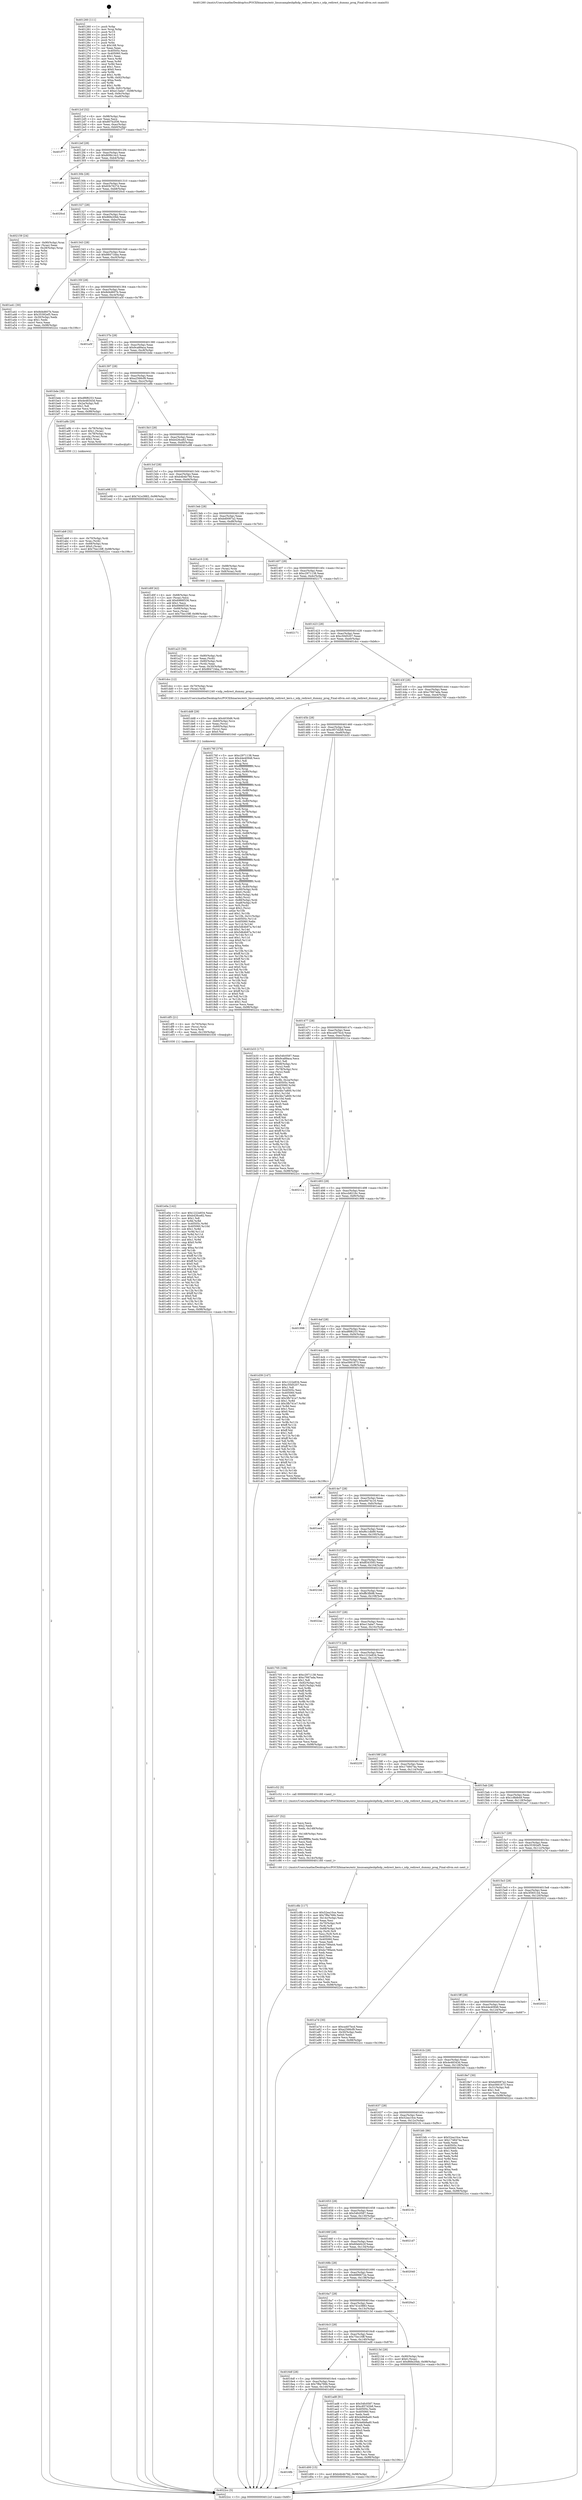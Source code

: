 digraph "0x401260" {
  label = "0x401260 (/mnt/c/Users/mathe/Desktop/tcc/POCII/binaries/extr_linuxsamplesbpfxdp_redirect_kern.c_xdp_redirect_dummy_prog_Final-ollvm.out::main(0))"
  labelloc = "t"
  node[shape=record]

  Entry [label="",width=0.3,height=0.3,shape=circle,fillcolor=black,style=filled]
  "0x4012cf" [label="{
     0x4012cf [32]\l
     | [instrs]\l
     &nbsp;&nbsp;0x4012cf \<+6\>: mov -0x98(%rbp),%eax\l
     &nbsp;&nbsp;0x4012d5 \<+2\>: mov %eax,%ecx\l
     &nbsp;&nbsp;0x4012d7 \<+6\>: sub $0x807b2f36,%ecx\l
     &nbsp;&nbsp;0x4012dd \<+6\>: mov %eax,-0xac(%rbp)\l
     &nbsp;&nbsp;0x4012e3 \<+6\>: mov %ecx,-0xb0(%rbp)\l
     &nbsp;&nbsp;0x4012e9 \<+6\>: je 0000000000401f77 \<main+0xd17\>\l
  }"]
  "0x401f77" [label="{
     0x401f77\l
  }", style=dashed]
  "0x4012ef" [label="{
     0x4012ef [28]\l
     | [instrs]\l
     &nbsp;&nbsp;0x4012ef \<+5\>: jmp 00000000004012f4 \<main+0x94\>\l
     &nbsp;&nbsp;0x4012f4 \<+6\>: mov -0xac(%rbp),%eax\l
     &nbsp;&nbsp;0x4012fa \<+5\>: sub $0x809b14c2,%eax\l
     &nbsp;&nbsp;0x4012ff \<+6\>: mov %eax,-0xb4(%rbp)\l
     &nbsp;&nbsp;0x401305 \<+6\>: je 0000000000401a01 \<main+0x7a1\>\l
  }"]
  Exit [label="",width=0.3,height=0.3,shape=circle,fillcolor=black,style=filled,peripheries=2]
  "0x401a01" [label="{
     0x401a01\l
  }", style=dashed]
  "0x40130b" [label="{
     0x40130b [28]\l
     | [instrs]\l
     &nbsp;&nbsp;0x40130b \<+5\>: jmp 0000000000401310 \<main+0xb0\>\l
     &nbsp;&nbsp;0x401310 \<+6\>: mov -0xac(%rbp),%eax\l
     &nbsp;&nbsp;0x401316 \<+5\>: sub $0x83b7627d,%eax\l
     &nbsp;&nbsp;0x40131b \<+6\>: mov %eax,-0xb8(%rbp)\l
     &nbsp;&nbsp;0x401321 \<+6\>: je 00000000004020cd \<main+0xe6d\>\l
  }"]
  "0x401e0a" [label="{
     0x401e0a [142]\l
     | [instrs]\l
     &nbsp;&nbsp;0x401e0a \<+5\>: mov $0x1222e834,%eax\l
     &nbsp;&nbsp;0x401e0f \<+5\>: mov $0xb426ce82,%esi\l
     &nbsp;&nbsp;0x401e14 \<+2\>: mov $0x1,%dl\l
     &nbsp;&nbsp;0x401e16 \<+3\>: xor %r8d,%r8d\l
     &nbsp;&nbsp;0x401e19 \<+8\>: mov 0x40505c,%r9d\l
     &nbsp;&nbsp;0x401e21 \<+8\>: mov 0x405060,%r10d\l
     &nbsp;&nbsp;0x401e29 \<+4\>: sub $0x1,%r8d\l
     &nbsp;&nbsp;0x401e2d \<+3\>: mov %r9d,%r11d\l
     &nbsp;&nbsp;0x401e30 \<+3\>: add %r8d,%r11d\l
     &nbsp;&nbsp;0x401e33 \<+4\>: imul %r11d,%r9d\l
     &nbsp;&nbsp;0x401e37 \<+4\>: and $0x1,%r9d\l
     &nbsp;&nbsp;0x401e3b \<+4\>: cmp $0x0,%r9d\l
     &nbsp;&nbsp;0x401e3f \<+3\>: sete %bl\l
     &nbsp;&nbsp;0x401e42 \<+4\>: cmp $0xa,%r10d\l
     &nbsp;&nbsp;0x401e46 \<+4\>: setl %r14b\l
     &nbsp;&nbsp;0x401e4a \<+3\>: mov %bl,%r15b\l
     &nbsp;&nbsp;0x401e4d \<+4\>: xor $0xff,%r15b\l
     &nbsp;&nbsp;0x401e51 \<+3\>: mov %r14b,%r12b\l
     &nbsp;&nbsp;0x401e54 \<+4\>: xor $0xff,%r12b\l
     &nbsp;&nbsp;0x401e58 \<+3\>: xor $0x0,%dl\l
     &nbsp;&nbsp;0x401e5b \<+3\>: mov %r15b,%r13b\l
     &nbsp;&nbsp;0x401e5e \<+4\>: and $0x0,%r13b\l
     &nbsp;&nbsp;0x401e62 \<+2\>: and %dl,%bl\l
     &nbsp;&nbsp;0x401e64 \<+3\>: mov %r12b,%cl\l
     &nbsp;&nbsp;0x401e67 \<+3\>: and $0x0,%cl\l
     &nbsp;&nbsp;0x401e6a \<+3\>: and %dl,%r14b\l
     &nbsp;&nbsp;0x401e6d \<+3\>: or %bl,%r13b\l
     &nbsp;&nbsp;0x401e70 \<+3\>: or %r14b,%cl\l
     &nbsp;&nbsp;0x401e73 \<+3\>: xor %cl,%r13b\l
     &nbsp;&nbsp;0x401e76 \<+3\>: or %r12b,%r15b\l
     &nbsp;&nbsp;0x401e79 \<+4\>: xor $0xff,%r15b\l
     &nbsp;&nbsp;0x401e7d \<+3\>: or $0x0,%dl\l
     &nbsp;&nbsp;0x401e80 \<+3\>: and %dl,%r15b\l
     &nbsp;&nbsp;0x401e83 \<+3\>: or %r15b,%r13b\l
     &nbsp;&nbsp;0x401e86 \<+4\>: test $0x1,%r13b\l
     &nbsp;&nbsp;0x401e8a \<+3\>: cmovne %esi,%eax\l
     &nbsp;&nbsp;0x401e8d \<+6\>: mov %eax,-0x98(%rbp)\l
     &nbsp;&nbsp;0x401e93 \<+5\>: jmp 00000000004022cc \<main+0x106c\>\l
  }"]
  "0x4020cd" [label="{
     0x4020cd\l
  }", style=dashed]
  "0x401327" [label="{
     0x401327 [28]\l
     | [instrs]\l
     &nbsp;&nbsp;0x401327 \<+5\>: jmp 000000000040132c \<main+0xcc\>\l
     &nbsp;&nbsp;0x40132c \<+6\>: mov -0xac(%rbp),%eax\l
     &nbsp;&nbsp;0x401332 \<+5\>: sub $0x86fe20bb,%eax\l
     &nbsp;&nbsp;0x401337 \<+6\>: mov %eax,-0xbc(%rbp)\l
     &nbsp;&nbsp;0x40133d \<+6\>: je 0000000000402159 \<main+0xef9\>\l
  }"]
  "0x401df5" [label="{
     0x401df5 [21]\l
     | [instrs]\l
     &nbsp;&nbsp;0x401df5 \<+4\>: mov -0x70(%rbp),%rcx\l
     &nbsp;&nbsp;0x401df9 \<+3\>: mov (%rcx),%rcx\l
     &nbsp;&nbsp;0x401dfc \<+3\>: mov %rcx,%rdi\l
     &nbsp;&nbsp;0x401dff \<+6\>: mov %eax,-0x150(%rbp)\l
     &nbsp;&nbsp;0x401e05 \<+5\>: call 0000000000401030 \<free@plt\>\l
     | [calls]\l
     &nbsp;&nbsp;0x401030 \{1\} (unknown)\l
  }"]
  "0x402159" [label="{
     0x402159 [24]\l
     | [instrs]\l
     &nbsp;&nbsp;0x402159 \<+7\>: mov -0x90(%rbp),%rax\l
     &nbsp;&nbsp;0x402160 \<+2\>: mov (%rax),%eax\l
     &nbsp;&nbsp;0x402162 \<+4\>: lea -0x28(%rbp),%rsp\l
     &nbsp;&nbsp;0x402166 \<+1\>: pop %rbx\l
     &nbsp;&nbsp;0x402167 \<+2\>: pop %r12\l
     &nbsp;&nbsp;0x402169 \<+2\>: pop %r13\l
     &nbsp;&nbsp;0x40216b \<+2\>: pop %r14\l
     &nbsp;&nbsp;0x40216d \<+2\>: pop %r15\l
     &nbsp;&nbsp;0x40216f \<+1\>: pop %rbp\l
     &nbsp;&nbsp;0x402170 \<+1\>: ret\l
  }"]
  "0x401343" [label="{
     0x401343 [28]\l
     | [instrs]\l
     &nbsp;&nbsp;0x401343 \<+5\>: jmp 0000000000401348 \<main+0xe8\>\l
     &nbsp;&nbsp;0x401348 \<+6\>: mov -0xac(%rbp),%eax\l
     &nbsp;&nbsp;0x40134e \<+5\>: sub $0x88471bba,%eax\l
     &nbsp;&nbsp;0x401353 \<+6\>: mov %eax,-0xc0(%rbp)\l
     &nbsp;&nbsp;0x401359 \<+6\>: je 0000000000401a41 \<main+0x7e1\>\l
  }"]
  "0x401dd8" [label="{
     0x401dd8 [29]\l
     | [instrs]\l
     &nbsp;&nbsp;0x401dd8 \<+10\>: movabs $0x4030d6,%rdi\l
     &nbsp;&nbsp;0x401de2 \<+4\>: mov -0x60(%rbp),%rcx\l
     &nbsp;&nbsp;0x401de6 \<+2\>: mov %eax,(%rcx)\l
     &nbsp;&nbsp;0x401de8 \<+4\>: mov -0x60(%rbp),%rcx\l
     &nbsp;&nbsp;0x401dec \<+2\>: mov (%rcx),%esi\l
     &nbsp;&nbsp;0x401dee \<+2\>: mov $0x0,%al\l
     &nbsp;&nbsp;0x401df0 \<+5\>: call 0000000000401040 \<printf@plt\>\l
     | [calls]\l
     &nbsp;&nbsp;0x401040 \{1\} (unknown)\l
  }"]
  "0x401a41" [label="{
     0x401a41 [30]\l
     | [instrs]\l
     &nbsp;&nbsp;0x401a41 \<+5\>: mov $0x8d4d607b,%eax\l
     &nbsp;&nbsp;0x401a46 \<+5\>: mov $0x35392ef5,%ecx\l
     &nbsp;&nbsp;0x401a4b \<+3\>: mov -0x30(%rbp),%edx\l
     &nbsp;&nbsp;0x401a4e \<+3\>: cmp $0x1,%edx\l
     &nbsp;&nbsp;0x401a51 \<+3\>: cmovl %ecx,%eax\l
     &nbsp;&nbsp;0x401a54 \<+6\>: mov %eax,-0x98(%rbp)\l
     &nbsp;&nbsp;0x401a5a \<+5\>: jmp 00000000004022cc \<main+0x106c\>\l
  }"]
  "0x40135f" [label="{
     0x40135f [28]\l
     | [instrs]\l
     &nbsp;&nbsp;0x40135f \<+5\>: jmp 0000000000401364 \<main+0x104\>\l
     &nbsp;&nbsp;0x401364 \<+6\>: mov -0xac(%rbp),%eax\l
     &nbsp;&nbsp;0x40136a \<+5\>: sub $0x8d4d607b,%eax\l
     &nbsp;&nbsp;0x40136f \<+6\>: mov %eax,-0xc4(%rbp)\l
     &nbsp;&nbsp;0x401375 \<+6\>: je 0000000000401a5f \<main+0x7ff\>\l
  }"]
  "0x4016fb" [label="{
     0x4016fb\l
  }", style=dashed]
  "0x401a5f" [label="{
     0x401a5f\l
  }", style=dashed]
  "0x40137b" [label="{
     0x40137b [28]\l
     | [instrs]\l
     &nbsp;&nbsp;0x40137b \<+5\>: jmp 0000000000401380 \<main+0x120\>\l
     &nbsp;&nbsp;0x401380 \<+6\>: mov -0xac(%rbp),%eax\l
     &nbsp;&nbsp;0x401386 \<+5\>: sub $0x9ca89aca,%eax\l
     &nbsp;&nbsp;0x40138b \<+6\>: mov %eax,-0xc8(%rbp)\l
     &nbsp;&nbsp;0x401391 \<+6\>: je 0000000000401bde \<main+0x97e\>\l
  }"]
  "0x401d00" [label="{
     0x401d00 [15]\l
     | [instrs]\l
     &nbsp;&nbsp;0x401d00 \<+10\>: movl $0xb4b4b79d,-0x98(%rbp)\l
     &nbsp;&nbsp;0x401d0a \<+5\>: jmp 00000000004022cc \<main+0x106c\>\l
  }"]
  "0x401bde" [label="{
     0x401bde [30]\l
     | [instrs]\l
     &nbsp;&nbsp;0x401bde \<+5\>: mov $0xdf6f6253,%eax\l
     &nbsp;&nbsp;0x401be3 \<+5\>: mov $0x4e48343d,%ecx\l
     &nbsp;&nbsp;0x401be8 \<+3\>: mov -0x2a(%rbp),%dl\l
     &nbsp;&nbsp;0x401beb \<+3\>: test $0x1,%dl\l
     &nbsp;&nbsp;0x401bee \<+3\>: cmovne %ecx,%eax\l
     &nbsp;&nbsp;0x401bf1 \<+6\>: mov %eax,-0x98(%rbp)\l
     &nbsp;&nbsp;0x401bf7 \<+5\>: jmp 00000000004022cc \<main+0x106c\>\l
  }"]
  "0x401397" [label="{
     0x401397 [28]\l
     | [instrs]\l
     &nbsp;&nbsp;0x401397 \<+5\>: jmp 000000000040139c \<main+0x13c\>\l
     &nbsp;&nbsp;0x40139c \<+6\>: mov -0xac(%rbp),%eax\l
     &nbsp;&nbsp;0x4013a2 \<+5\>: sub $0xa2566cf9,%eax\l
     &nbsp;&nbsp;0x4013a7 \<+6\>: mov %eax,-0xcc(%rbp)\l
     &nbsp;&nbsp;0x4013ad \<+6\>: je 0000000000401a9b \<main+0x83b\>\l
  }"]
  "0x401c8b" [label="{
     0x401c8b [117]\l
     | [instrs]\l
     &nbsp;&nbsp;0x401c8b \<+5\>: mov $0x52ea10ce,%ecx\l
     &nbsp;&nbsp;0x401c90 \<+5\>: mov $0x7f8a766b,%edx\l
     &nbsp;&nbsp;0x401c95 \<+6\>: mov -0x14c(%rbp),%esi\l
     &nbsp;&nbsp;0x401c9b \<+3\>: imul %eax,%esi\l
     &nbsp;&nbsp;0x401c9e \<+4\>: mov -0x70(%rbp),%r8\l
     &nbsp;&nbsp;0x401ca2 \<+3\>: mov (%r8),%r8\l
     &nbsp;&nbsp;0x401ca5 \<+4\>: mov -0x68(%rbp),%r9\l
     &nbsp;&nbsp;0x401ca9 \<+3\>: movslq (%r9),%r9\l
     &nbsp;&nbsp;0x401cac \<+4\>: mov %esi,(%r8,%r9,4)\l
     &nbsp;&nbsp;0x401cb0 \<+7\>: mov 0x40505c,%eax\l
     &nbsp;&nbsp;0x401cb7 \<+7\>: mov 0x405060,%esi\l
     &nbsp;&nbsp;0x401cbe \<+2\>: mov %eax,%edi\l
     &nbsp;&nbsp;0x401cc0 \<+6\>: sub $0xbc789a44,%edi\l
     &nbsp;&nbsp;0x401cc6 \<+3\>: sub $0x1,%edi\l
     &nbsp;&nbsp;0x401cc9 \<+6\>: add $0xbc789a44,%edi\l
     &nbsp;&nbsp;0x401ccf \<+3\>: imul %edi,%eax\l
     &nbsp;&nbsp;0x401cd2 \<+3\>: and $0x1,%eax\l
     &nbsp;&nbsp;0x401cd5 \<+3\>: cmp $0x0,%eax\l
     &nbsp;&nbsp;0x401cd8 \<+4\>: sete %r10b\l
     &nbsp;&nbsp;0x401cdc \<+3\>: cmp $0xa,%esi\l
     &nbsp;&nbsp;0x401cdf \<+4\>: setl %r11b\l
     &nbsp;&nbsp;0x401ce3 \<+3\>: mov %r10b,%bl\l
     &nbsp;&nbsp;0x401ce6 \<+3\>: and %r11b,%bl\l
     &nbsp;&nbsp;0x401ce9 \<+3\>: xor %r11b,%r10b\l
     &nbsp;&nbsp;0x401cec \<+3\>: or %r10b,%bl\l
     &nbsp;&nbsp;0x401cef \<+3\>: test $0x1,%bl\l
     &nbsp;&nbsp;0x401cf2 \<+3\>: cmovne %edx,%ecx\l
     &nbsp;&nbsp;0x401cf5 \<+6\>: mov %ecx,-0x98(%rbp)\l
     &nbsp;&nbsp;0x401cfb \<+5\>: jmp 00000000004022cc \<main+0x106c\>\l
  }"]
  "0x401a9b" [label="{
     0x401a9b [29]\l
     | [instrs]\l
     &nbsp;&nbsp;0x401a9b \<+4\>: mov -0x78(%rbp),%rax\l
     &nbsp;&nbsp;0x401a9f \<+6\>: movl $0x1,(%rax)\l
     &nbsp;&nbsp;0x401aa5 \<+4\>: mov -0x78(%rbp),%rax\l
     &nbsp;&nbsp;0x401aa9 \<+3\>: movslq (%rax),%rax\l
     &nbsp;&nbsp;0x401aac \<+4\>: shl $0x2,%rax\l
     &nbsp;&nbsp;0x401ab0 \<+3\>: mov %rax,%rdi\l
     &nbsp;&nbsp;0x401ab3 \<+5\>: call 0000000000401050 \<malloc@plt\>\l
     | [calls]\l
     &nbsp;&nbsp;0x401050 \{1\} (unknown)\l
  }"]
  "0x4013b3" [label="{
     0x4013b3 [28]\l
     | [instrs]\l
     &nbsp;&nbsp;0x4013b3 \<+5\>: jmp 00000000004013b8 \<main+0x158\>\l
     &nbsp;&nbsp;0x4013b8 \<+6\>: mov -0xac(%rbp),%eax\l
     &nbsp;&nbsp;0x4013be \<+5\>: sub $0xb426ce82,%eax\l
     &nbsp;&nbsp;0x4013c3 \<+6\>: mov %eax,-0xd0(%rbp)\l
     &nbsp;&nbsp;0x4013c9 \<+6\>: je 0000000000401e98 \<main+0xc38\>\l
  }"]
  "0x401c57" [label="{
     0x401c57 [52]\l
     | [instrs]\l
     &nbsp;&nbsp;0x401c57 \<+2\>: xor %ecx,%ecx\l
     &nbsp;&nbsp;0x401c59 \<+5\>: mov $0x2,%edx\l
     &nbsp;&nbsp;0x401c5e \<+6\>: mov %edx,-0x148(%rbp)\l
     &nbsp;&nbsp;0x401c64 \<+1\>: cltd\l
     &nbsp;&nbsp;0x401c65 \<+6\>: mov -0x148(%rbp),%esi\l
     &nbsp;&nbsp;0x401c6b \<+2\>: idiv %esi\l
     &nbsp;&nbsp;0x401c6d \<+6\>: imul $0xfffffffe,%edx,%edx\l
     &nbsp;&nbsp;0x401c73 \<+2\>: mov %ecx,%edi\l
     &nbsp;&nbsp;0x401c75 \<+2\>: sub %edx,%edi\l
     &nbsp;&nbsp;0x401c77 \<+2\>: mov %ecx,%edx\l
     &nbsp;&nbsp;0x401c79 \<+3\>: sub $0x1,%edx\l
     &nbsp;&nbsp;0x401c7c \<+2\>: add %edx,%edi\l
     &nbsp;&nbsp;0x401c7e \<+2\>: sub %edi,%ecx\l
     &nbsp;&nbsp;0x401c80 \<+6\>: mov %ecx,-0x14c(%rbp)\l
     &nbsp;&nbsp;0x401c86 \<+5\>: call 0000000000401160 \<next_i\>\l
     | [calls]\l
     &nbsp;&nbsp;0x401160 \{1\} (/mnt/c/Users/mathe/Desktop/tcc/POCII/binaries/extr_linuxsamplesbpfxdp_redirect_kern.c_xdp_redirect_dummy_prog_Final-ollvm.out::next_i)\l
  }"]
  "0x401e98" [label="{
     0x401e98 [15]\l
     | [instrs]\l
     &nbsp;&nbsp;0x401e98 \<+10\>: movl $0x741e3883,-0x98(%rbp)\l
     &nbsp;&nbsp;0x401ea2 \<+5\>: jmp 00000000004022cc \<main+0x106c\>\l
  }"]
  "0x4013cf" [label="{
     0x4013cf [28]\l
     | [instrs]\l
     &nbsp;&nbsp;0x4013cf \<+5\>: jmp 00000000004013d4 \<main+0x174\>\l
     &nbsp;&nbsp;0x4013d4 \<+6\>: mov -0xac(%rbp),%eax\l
     &nbsp;&nbsp;0x4013da \<+5\>: sub $0xb4b4b79d,%eax\l
     &nbsp;&nbsp;0x4013df \<+6\>: mov %eax,-0xd4(%rbp)\l
     &nbsp;&nbsp;0x4013e5 \<+6\>: je 0000000000401d0f \<main+0xaaf\>\l
  }"]
  "0x4016df" [label="{
     0x4016df [28]\l
     | [instrs]\l
     &nbsp;&nbsp;0x4016df \<+5\>: jmp 00000000004016e4 \<main+0x484\>\l
     &nbsp;&nbsp;0x4016e4 \<+6\>: mov -0xac(%rbp),%eax\l
     &nbsp;&nbsp;0x4016ea \<+5\>: sub $0x7f8a766b,%eax\l
     &nbsp;&nbsp;0x4016ef \<+6\>: mov %eax,-0x144(%rbp)\l
     &nbsp;&nbsp;0x4016f5 \<+6\>: je 0000000000401d00 \<main+0xaa0\>\l
  }"]
  "0x401d0f" [label="{
     0x401d0f [42]\l
     | [instrs]\l
     &nbsp;&nbsp;0x401d0f \<+4\>: mov -0x68(%rbp),%rax\l
     &nbsp;&nbsp;0x401d13 \<+2\>: mov (%rax),%ecx\l
     &nbsp;&nbsp;0x401d15 \<+6\>: add $0x6966f336,%ecx\l
     &nbsp;&nbsp;0x401d1b \<+3\>: add $0x1,%ecx\l
     &nbsp;&nbsp;0x401d1e \<+6\>: sub $0x6966f336,%ecx\l
     &nbsp;&nbsp;0x401d24 \<+4\>: mov -0x68(%rbp),%rax\l
     &nbsp;&nbsp;0x401d28 \<+2\>: mov %ecx,(%rax)\l
     &nbsp;&nbsp;0x401d2a \<+10\>: movl $0x75ec16ff,-0x98(%rbp)\l
     &nbsp;&nbsp;0x401d34 \<+5\>: jmp 00000000004022cc \<main+0x106c\>\l
  }"]
  "0x4013eb" [label="{
     0x4013eb [28]\l
     | [instrs]\l
     &nbsp;&nbsp;0x4013eb \<+5\>: jmp 00000000004013f0 \<main+0x190\>\l
     &nbsp;&nbsp;0x4013f0 \<+6\>: mov -0xac(%rbp),%eax\l
     &nbsp;&nbsp;0x4013f6 \<+5\>: sub $0xbd0087a2,%eax\l
     &nbsp;&nbsp;0x4013fb \<+6\>: mov %eax,-0xd8(%rbp)\l
     &nbsp;&nbsp;0x401401 \<+6\>: je 0000000000401a10 \<main+0x7b0\>\l
  }"]
  "0x401ad8" [label="{
     0x401ad8 [91]\l
     | [instrs]\l
     &nbsp;&nbsp;0x401ad8 \<+5\>: mov $0x54fc0587,%eax\l
     &nbsp;&nbsp;0x401add \<+5\>: mov $0xc857d2b8,%ecx\l
     &nbsp;&nbsp;0x401ae2 \<+7\>: mov 0x40505c,%edx\l
     &nbsp;&nbsp;0x401ae9 \<+7\>: mov 0x405060,%esi\l
     &nbsp;&nbsp;0x401af0 \<+2\>: mov %edx,%edi\l
     &nbsp;&nbsp;0x401af2 \<+6\>: add $0x4e6b8ad0,%edi\l
     &nbsp;&nbsp;0x401af8 \<+3\>: sub $0x1,%edi\l
     &nbsp;&nbsp;0x401afb \<+6\>: sub $0x4e6b8ad0,%edi\l
     &nbsp;&nbsp;0x401b01 \<+3\>: imul %edi,%edx\l
     &nbsp;&nbsp;0x401b04 \<+3\>: and $0x1,%edx\l
     &nbsp;&nbsp;0x401b07 \<+3\>: cmp $0x0,%edx\l
     &nbsp;&nbsp;0x401b0a \<+4\>: sete %r8b\l
     &nbsp;&nbsp;0x401b0e \<+3\>: cmp $0xa,%esi\l
     &nbsp;&nbsp;0x401b11 \<+4\>: setl %r9b\l
     &nbsp;&nbsp;0x401b15 \<+3\>: mov %r8b,%r10b\l
     &nbsp;&nbsp;0x401b18 \<+3\>: and %r9b,%r10b\l
     &nbsp;&nbsp;0x401b1b \<+3\>: xor %r9b,%r8b\l
     &nbsp;&nbsp;0x401b1e \<+3\>: or %r8b,%r10b\l
     &nbsp;&nbsp;0x401b21 \<+4\>: test $0x1,%r10b\l
     &nbsp;&nbsp;0x401b25 \<+3\>: cmovne %ecx,%eax\l
     &nbsp;&nbsp;0x401b28 \<+6\>: mov %eax,-0x98(%rbp)\l
     &nbsp;&nbsp;0x401b2e \<+5\>: jmp 00000000004022cc \<main+0x106c\>\l
  }"]
  "0x401a10" [label="{
     0x401a10 [19]\l
     | [instrs]\l
     &nbsp;&nbsp;0x401a10 \<+7\>: mov -0x88(%rbp),%rax\l
     &nbsp;&nbsp;0x401a17 \<+3\>: mov (%rax),%rax\l
     &nbsp;&nbsp;0x401a1a \<+4\>: mov 0x8(%rax),%rdi\l
     &nbsp;&nbsp;0x401a1e \<+5\>: call 0000000000401060 \<atoi@plt\>\l
     | [calls]\l
     &nbsp;&nbsp;0x401060 \{1\} (unknown)\l
  }"]
  "0x401407" [label="{
     0x401407 [28]\l
     | [instrs]\l
     &nbsp;&nbsp;0x401407 \<+5\>: jmp 000000000040140c \<main+0x1ac\>\l
     &nbsp;&nbsp;0x40140c \<+6\>: mov -0xac(%rbp),%eax\l
     &nbsp;&nbsp;0x401412 \<+5\>: sub $0xc2971138,%eax\l
     &nbsp;&nbsp;0x401417 \<+6\>: mov %eax,-0xdc(%rbp)\l
     &nbsp;&nbsp;0x40141d \<+6\>: je 0000000000402171 \<main+0xf11\>\l
  }"]
  "0x4016c3" [label="{
     0x4016c3 [28]\l
     | [instrs]\l
     &nbsp;&nbsp;0x4016c3 \<+5\>: jmp 00000000004016c8 \<main+0x468\>\l
     &nbsp;&nbsp;0x4016c8 \<+6\>: mov -0xac(%rbp),%eax\l
     &nbsp;&nbsp;0x4016ce \<+5\>: sub $0x75ec16ff,%eax\l
     &nbsp;&nbsp;0x4016d3 \<+6\>: mov %eax,-0x140(%rbp)\l
     &nbsp;&nbsp;0x4016d9 \<+6\>: je 0000000000401ad8 \<main+0x878\>\l
  }"]
  "0x402171" [label="{
     0x402171\l
  }", style=dashed]
  "0x401423" [label="{
     0x401423 [28]\l
     | [instrs]\l
     &nbsp;&nbsp;0x401423 \<+5\>: jmp 0000000000401428 \<main+0x1c8\>\l
     &nbsp;&nbsp;0x401428 \<+6\>: mov -0xac(%rbp),%eax\l
     &nbsp;&nbsp;0x40142e \<+5\>: sub $0xc50d5207,%eax\l
     &nbsp;&nbsp;0x401433 \<+6\>: mov %eax,-0xe0(%rbp)\l
     &nbsp;&nbsp;0x401439 \<+6\>: je 0000000000401dcc \<main+0xb6c\>\l
  }"]
  "0x40213d" [label="{
     0x40213d [28]\l
     | [instrs]\l
     &nbsp;&nbsp;0x40213d \<+7\>: mov -0x90(%rbp),%rax\l
     &nbsp;&nbsp;0x402144 \<+6\>: movl $0x0,(%rax)\l
     &nbsp;&nbsp;0x40214a \<+10\>: movl $0x86fe20bb,-0x98(%rbp)\l
     &nbsp;&nbsp;0x402154 \<+5\>: jmp 00000000004022cc \<main+0x106c\>\l
  }"]
  "0x401dcc" [label="{
     0x401dcc [12]\l
     | [instrs]\l
     &nbsp;&nbsp;0x401dcc \<+4\>: mov -0x70(%rbp),%rax\l
     &nbsp;&nbsp;0x401dd0 \<+3\>: mov (%rax),%rdi\l
     &nbsp;&nbsp;0x401dd3 \<+5\>: call 0000000000401240 \<xdp_redirect_dummy_prog\>\l
     | [calls]\l
     &nbsp;&nbsp;0x401240 \{1\} (/mnt/c/Users/mathe/Desktop/tcc/POCII/binaries/extr_linuxsamplesbpfxdp_redirect_kern.c_xdp_redirect_dummy_prog_Final-ollvm.out::xdp_redirect_dummy_prog)\l
  }"]
  "0x40143f" [label="{
     0x40143f [28]\l
     | [instrs]\l
     &nbsp;&nbsp;0x40143f \<+5\>: jmp 0000000000401444 \<main+0x1e4\>\l
     &nbsp;&nbsp;0x401444 \<+6\>: mov -0xac(%rbp),%eax\l
     &nbsp;&nbsp;0x40144a \<+5\>: sub $0xc7667ada,%eax\l
     &nbsp;&nbsp;0x40144f \<+6\>: mov %eax,-0xe4(%rbp)\l
     &nbsp;&nbsp;0x401455 \<+6\>: je 000000000040176f \<main+0x50f\>\l
  }"]
  "0x4016a7" [label="{
     0x4016a7 [28]\l
     | [instrs]\l
     &nbsp;&nbsp;0x4016a7 \<+5\>: jmp 00000000004016ac \<main+0x44c\>\l
     &nbsp;&nbsp;0x4016ac \<+6\>: mov -0xac(%rbp),%eax\l
     &nbsp;&nbsp;0x4016b2 \<+5\>: sub $0x741e3883,%eax\l
     &nbsp;&nbsp;0x4016b7 \<+6\>: mov %eax,-0x13c(%rbp)\l
     &nbsp;&nbsp;0x4016bd \<+6\>: je 000000000040213d \<main+0xedd\>\l
  }"]
  "0x40176f" [label="{
     0x40176f [376]\l
     | [instrs]\l
     &nbsp;&nbsp;0x40176f \<+5\>: mov $0xc2971138,%eax\l
     &nbsp;&nbsp;0x401774 \<+5\>: mov $0x44e40948,%ecx\l
     &nbsp;&nbsp;0x401779 \<+2\>: mov $0x1,%dl\l
     &nbsp;&nbsp;0x40177b \<+3\>: mov %rsp,%rsi\l
     &nbsp;&nbsp;0x40177e \<+4\>: add $0xfffffffffffffff0,%rsi\l
     &nbsp;&nbsp;0x401782 \<+3\>: mov %rsi,%rsp\l
     &nbsp;&nbsp;0x401785 \<+7\>: mov %rsi,-0x90(%rbp)\l
     &nbsp;&nbsp;0x40178c \<+3\>: mov %rsp,%rsi\l
     &nbsp;&nbsp;0x40178f \<+4\>: add $0xfffffffffffffff0,%rsi\l
     &nbsp;&nbsp;0x401793 \<+3\>: mov %rsi,%rsp\l
     &nbsp;&nbsp;0x401796 \<+3\>: mov %rsp,%rdi\l
     &nbsp;&nbsp;0x401799 \<+4\>: add $0xfffffffffffffff0,%rdi\l
     &nbsp;&nbsp;0x40179d \<+3\>: mov %rdi,%rsp\l
     &nbsp;&nbsp;0x4017a0 \<+7\>: mov %rdi,-0x88(%rbp)\l
     &nbsp;&nbsp;0x4017a7 \<+3\>: mov %rsp,%rdi\l
     &nbsp;&nbsp;0x4017aa \<+4\>: add $0xfffffffffffffff0,%rdi\l
     &nbsp;&nbsp;0x4017ae \<+3\>: mov %rdi,%rsp\l
     &nbsp;&nbsp;0x4017b1 \<+4\>: mov %rdi,-0x80(%rbp)\l
     &nbsp;&nbsp;0x4017b5 \<+3\>: mov %rsp,%rdi\l
     &nbsp;&nbsp;0x4017b8 \<+4\>: add $0xfffffffffffffff0,%rdi\l
     &nbsp;&nbsp;0x4017bc \<+3\>: mov %rdi,%rsp\l
     &nbsp;&nbsp;0x4017bf \<+4\>: mov %rdi,-0x78(%rbp)\l
     &nbsp;&nbsp;0x4017c3 \<+3\>: mov %rsp,%rdi\l
     &nbsp;&nbsp;0x4017c6 \<+4\>: add $0xfffffffffffffff0,%rdi\l
     &nbsp;&nbsp;0x4017ca \<+3\>: mov %rdi,%rsp\l
     &nbsp;&nbsp;0x4017cd \<+4\>: mov %rdi,-0x70(%rbp)\l
     &nbsp;&nbsp;0x4017d1 \<+3\>: mov %rsp,%rdi\l
     &nbsp;&nbsp;0x4017d4 \<+4\>: add $0xfffffffffffffff0,%rdi\l
     &nbsp;&nbsp;0x4017d8 \<+3\>: mov %rdi,%rsp\l
     &nbsp;&nbsp;0x4017db \<+4\>: mov %rdi,-0x68(%rbp)\l
     &nbsp;&nbsp;0x4017df \<+3\>: mov %rsp,%rdi\l
     &nbsp;&nbsp;0x4017e2 \<+4\>: add $0xfffffffffffffff0,%rdi\l
     &nbsp;&nbsp;0x4017e6 \<+3\>: mov %rdi,%rsp\l
     &nbsp;&nbsp;0x4017e9 \<+4\>: mov %rdi,-0x60(%rbp)\l
     &nbsp;&nbsp;0x4017ed \<+3\>: mov %rsp,%rdi\l
     &nbsp;&nbsp;0x4017f0 \<+4\>: add $0xfffffffffffffff0,%rdi\l
     &nbsp;&nbsp;0x4017f4 \<+3\>: mov %rdi,%rsp\l
     &nbsp;&nbsp;0x4017f7 \<+4\>: mov %rdi,-0x58(%rbp)\l
     &nbsp;&nbsp;0x4017fb \<+3\>: mov %rsp,%rdi\l
     &nbsp;&nbsp;0x4017fe \<+4\>: add $0xfffffffffffffff0,%rdi\l
     &nbsp;&nbsp;0x401802 \<+3\>: mov %rdi,%rsp\l
     &nbsp;&nbsp;0x401805 \<+4\>: mov %rdi,-0x50(%rbp)\l
     &nbsp;&nbsp;0x401809 \<+3\>: mov %rsp,%rdi\l
     &nbsp;&nbsp;0x40180c \<+4\>: add $0xfffffffffffffff0,%rdi\l
     &nbsp;&nbsp;0x401810 \<+3\>: mov %rdi,%rsp\l
     &nbsp;&nbsp;0x401813 \<+4\>: mov %rdi,-0x48(%rbp)\l
     &nbsp;&nbsp;0x401817 \<+3\>: mov %rsp,%rdi\l
     &nbsp;&nbsp;0x40181a \<+4\>: add $0xfffffffffffffff0,%rdi\l
     &nbsp;&nbsp;0x40181e \<+3\>: mov %rdi,%rsp\l
     &nbsp;&nbsp;0x401821 \<+4\>: mov %rdi,-0x40(%rbp)\l
     &nbsp;&nbsp;0x401825 \<+7\>: mov -0x90(%rbp),%rdi\l
     &nbsp;&nbsp;0x40182c \<+6\>: movl $0x0,(%rdi)\l
     &nbsp;&nbsp;0x401832 \<+7\>: mov -0x9c(%rbp),%r8d\l
     &nbsp;&nbsp;0x401839 \<+3\>: mov %r8d,(%rsi)\l
     &nbsp;&nbsp;0x40183c \<+7\>: mov -0x88(%rbp),%rdi\l
     &nbsp;&nbsp;0x401843 \<+7\>: mov -0xa8(%rbp),%r9\l
     &nbsp;&nbsp;0x40184a \<+3\>: mov %r9,(%rdi)\l
     &nbsp;&nbsp;0x40184d \<+3\>: cmpl $0x2,(%rsi)\l
     &nbsp;&nbsp;0x401850 \<+4\>: setne %r10b\l
     &nbsp;&nbsp;0x401854 \<+4\>: and $0x1,%r10b\l
     &nbsp;&nbsp;0x401858 \<+4\>: mov %r10b,-0x31(%rbp)\l
     &nbsp;&nbsp;0x40185c \<+8\>: mov 0x40505c,%r11d\l
     &nbsp;&nbsp;0x401864 \<+7\>: mov 0x405060,%ebx\l
     &nbsp;&nbsp;0x40186b \<+3\>: mov %r11d,%r14d\l
     &nbsp;&nbsp;0x40186e \<+7\>: add $0x5db4b97a,%r14d\l
     &nbsp;&nbsp;0x401875 \<+4\>: sub $0x1,%r14d\l
     &nbsp;&nbsp;0x401879 \<+7\>: sub $0x5db4b97a,%r14d\l
     &nbsp;&nbsp;0x401880 \<+4\>: imul %r14d,%r11d\l
     &nbsp;&nbsp;0x401884 \<+4\>: and $0x1,%r11d\l
     &nbsp;&nbsp;0x401888 \<+4\>: cmp $0x0,%r11d\l
     &nbsp;&nbsp;0x40188c \<+4\>: sete %r10b\l
     &nbsp;&nbsp;0x401890 \<+3\>: cmp $0xa,%ebx\l
     &nbsp;&nbsp;0x401893 \<+4\>: setl %r15b\l
     &nbsp;&nbsp;0x401897 \<+3\>: mov %r10b,%r12b\l
     &nbsp;&nbsp;0x40189a \<+4\>: xor $0xff,%r12b\l
     &nbsp;&nbsp;0x40189e \<+3\>: mov %r15b,%r13b\l
     &nbsp;&nbsp;0x4018a1 \<+4\>: xor $0xff,%r13b\l
     &nbsp;&nbsp;0x4018a5 \<+3\>: xor $0x0,%dl\l
     &nbsp;&nbsp;0x4018a8 \<+3\>: mov %r12b,%sil\l
     &nbsp;&nbsp;0x4018ab \<+4\>: and $0x0,%sil\l
     &nbsp;&nbsp;0x4018af \<+3\>: and %dl,%r10b\l
     &nbsp;&nbsp;0x4018b2 \<+3\>: mov %r13b,%dil\l
     &nbsp;&nbsp;0x4018b5 \<+4\>: and $0x0,%dil\l
     &nbsp;&nbsp;0x4018b9 \<+3\>: and %dl,%r15b\l
     &nbsp;&nbsp;0x4018bc \<+3\>: or %r10b,%sil\l
     &nbsp;&nbsp;0x4018bf \<+3\>: or %r15b,%dil\l
     &nbsp;&nbsp;0x4018c2 \<+3\>: xor %dil,%sil\l
     &nbsp;&nbsp;0x4018c5 \<+3\>: or %r13b,%r12b\l
     &nbsp;&nbsp;0x4018c8 \<+4\>: xor $0xff,%r12b\l
     &nbsp;&nbsp;0x4018cc \<+3\>: or $0x0,%dl\l
     &nbsp;&nbsp;0x4018cf \<+3\>: and %dl,%r12b\l
     &nbsp;&nbsp;0x4018d2 \<+3\>: or %r12b,%sil\l
     &nbsp;&nbsp;0x4018d5 \<+4\>: test $0x1,%sil\l
     &nbsp;&nbsp;0x4018d9 \<+3\>: cmovne %ecx,%eax\l
     &nbsp;&nbsp;0x4018dc \<+6\>: mov %eax,-0x98(%rbp)\l
     &nbsp;&nbsp;0x4018e2 \<+5\>: jmp 00000000004022cc \<main+0x106c\>\l
  }"]
  "0x40145b" [label="{
     0x40145b [28]\l
     | [instrs]\l
     &nbsp;&nbsp;0x40145b \<+5\>: jmp 0000000000401460 \<main+0x200\>\l
     &nbsp;&nbsp;0x401460 \<+6\>: mov -0xac(%rbp),%eax\l
     &nbsp;&nbsp;0x401466 \<+5\>: sub $0xc857d2b8,%eax\l
     &nbsp;&nbsp;0x40146b \<+6\>: mov %eax,-0xe8(%rbp)\l
     &nbsp;&nbsp;0x401471 \<+6\>: je 0000000000401b33 \<main+0x8d3\>\l
  }"]
  "0x4020a3" [label="{
     0x4020a3\l
  }", style=dashed]
  "0x401b33" [label="{
     0x401b33 [171]\l
     | [instrs]\l
     &nbsp;&nbsp;0x401b33 \<+5\>: mov $0x54fc0587,%eax\l
     &nbsp;&nbsp;0x401b38 \<+5\>: mov $0x9ca89aca,%ecx\l
     &nbsp;&nbsp;0x401b3d \<+2\>: mov $0x1,%dl\l
     &nbsp;&nbsp;0x401b3f \<+4\>: mov -0x68(%rbp),%rsi\l
     &nbsp;&nbsp;0x401b43 \<+2\>: mov (%rsi),%edi\l
     &nbsp;&nbsp;0x401b45 \<+4\>: mov -0x78(%rbp),%rsi\l
     &nbsp;&nbsp;0x401b49 \<+2\>: cmp (%rsi),%edi\l
     &nbsp;&nbsp;0x401b4b \<+4\>: setl %r8b\l
     &nbsp;&nbsp;0x401b4f \<+4\>: and $0x1,%r8b\l
     &nbsp;&nbsp;0x401b53 \<+4\>: mov %r8b,-0x2a(%rbp)\l
     &nbsp;&nbsp;0x401b57 \<+7\>: mov 0x40505c,%edi\l
     &nbsp;&nbsp;0x401b5e \<+8\>: mov 0x405060,%r9d\l
     &nbsp;&nbsp;0x401b66 \<+3\>: mov %edi,%r10d\l
     &nbsp;&nbsp;0x401b69 \<+7\>: sub $0x4bc7a800,%r10d\l
     &nbsp;&nbsp;0x401b70 \<+4\>: sub $0x1,%r10d\l
     &nbsp;&nbsp;0x401b74 \<+7\>: add $0x4bc7a800,%r10d\l
     &nbsp;&nbsp;0x401b7b \<+4\>: imul %r10d,%edi\l
     &nbsp;&nbsp;0x401b7f \<+3\>: and $0x1,%edi\l
     &nbsp;&nbsp;0x401b82 \<+3\>: cmp $0x0,%edi\l
     &nbsp;&nbsp;0x401b85 \<+4\>: sete %r8b\l
     &nbsp;&nbsp;0x401b89 \<+4\>: cmp $0xa,%r9d\l
     &nbsp;&nbsp;0x401b8d \<+4\>: setl %r11b\l
     &nbsp;&nbsp;0x401b91 \<+3\>: mov %r8b,%bl\l
     &nbsp;&nbsp;0x401b94 \<+3\>: xor $0xff,%bl\l
     &nbsp;&nbsp;0x401b97 \<+3\>: mov %r11b,%r14b\l
     &nbsp;&nbsp;0x401b9a \<+4\>: xor $0xff,%r14b\l
     &nbsp;&nbsp;0x401b9e \<+3\>: xor $0x1,%dl\l
     &nbsp;&nbsp;0x401ba1 \<+3\>: mov %bl,%r15b\l
     &nbsp;&nbsp;0x401ba4 \<+4\>: and $0xff,%r15b\l
     &nbsp;&nbsp;0x401ba8 \<+3\>: and %dl,%r8b\l
     &nbsp;&nbsp;0x401bab \<+3\>: mov %r14b,%r12b\l
     &nbsp;&nbsp;0x401bae \<+4\>: and $0xff,%r12b\l
     &nbsp;&nbsp;0x401bb2 \<+3\>: and %dl,%r11b\l
     &nbsp;&nbsp;0x401bb5 \<+3\>: or %r8b,%r15b\l
     &nbsp;&nbsp;0x401bb8 \<+3\>: or %r11b,%r12b\l
     &nbsp;&nbsp;0x401bbb \<+3\>: xor %r12b,%r15b\l
     &nbsp;&nbsp;0x401bbe \<+3\>: or %r14b,%bl\l
     &nbsp;&nbsp;0x401bc1 \<+3\>: xor $0xff,%bl\l
     &nbsp;&nbsp;0x401bc4 \<+3\>: or $0x1,%dl\l
     &nbsp;&nbsp;0x401bc7 \<+2\>: and %dl,%bl\l
     &nbsp;&nbsp;0x401bc9 \<+3\>: or %bl,%r15b\l
     &nbsp;&nbsp;0x401bcc \<+4\>: test $0x1,%r15b\l
     &nbsp;&nbsp;0x401bd0 \<+3\>: cmovne %ecx,%eax\l
     &nbsp;&nbsp;0x401bd3 \<+6\>: mov %eax,-0x98(%rbp)\l
     &nbsp;&nbsp;0x401bd9 \<+5\>: jmp 00000000004022cc \<main+0x106c\>\l
  }"]
  "0x401477" [label="{
     0x401477 [28]\l
     | [instrs]\l
     &nbsp;&nbsp;0x401477 \<+5\>: jmp 000000000040147c \<main+0x21c\>\l
     &nbsp;&nbsp;0x40147c \<+6\>: mov -0xac(%rbp),%eax\l
     &nbsp;&nbsp;0x401482 \<+5\>: sub $0xca407bcd,%eax\l
     &nbsp;&nbsp;0x401487 \<+6\>: mov %eax,-0xec(%rbp)\l
     &nbsp;&nbsp;0x40148d \<+6\>: je 000000000040211a \<main+0xeba\>\l
  }"]
  "0x40168b" [label="{
     0x40168b [28]\l
     | [instrs]\l
     &nbsp;&nbsp;0x40168b \<+5\>: jmp 0000000000401690 \<main+0x430\>\l
     &nbsp;&nbsp;0x401690 \<+6\>: mov -0xac(%rbp),%eax\l
     &nbsp;&nbsp;0x401696 \<+5\>: sub $0x6886672e,%eax\l
     &nbsp;&nbsp;0x40169b \<+6\>: mov %eax,-0x138(%rbp)\l
     &nbsp;&nbsp;0x4016a1 \<+6\>: je 00000000004020a3 \<main+0xe43\>\l
  }"]
  "0x40211a" [label="{
     0x40211a\l
  }", style=dashed]
  "0x401493" [label="{
     0x401493 [28]\l
     | [instrs]\l
     &nbsp;&nbsp;0x401493 \<+5\>: jmp 0000000000401498 \<main+0x238\>\l
     &nbsp;&nbsp;0x401498 \<+6\>: mov -0xac(%rbp),%eax\l
     &nbsp;&nbsp;0x40149e \<+5\>: sub $0xccb8216c,%eax\l
     &nbsp;&nbsp;0x4014a3 \<+6\>: mov %eax,-0xf0(%rbp)\l
     &nbsp;&nbsp;0x4014a9 \<+6\>: je 0000000000401998 \<main+0x738\>\l
  }"]
  "0x402040" [label="{
     0x402040\l
  }", style=dashed]
  "0x401998" [label="{
     0x401998\l
  }", style=dashed]
  "0x4014af" [label="{
     0x4014af [28]\l
     | [instrs]\l
     &nbsp;&nbsp;0x4014af \<+5\>: jmp 00000000004014b4 \<main+0x254\>\l
     &nbsp;&nbsp;0x4014b4 \<+6\>: mov -0xac(%rbp),%eax\l
     &nbsp;&nbsp;0x4014ba \<+5\>: sub $0xdf6f6253,%eax\l
     &nbsp;&nbsp;0x4014bf \<+6\>: mov %eax,-0xf4(%rbp)\l
     &nbsp;&nbsp;0x4014c5 \<+6\>: je 0000000000401d39 \<main+0xad9\>\l
  }"]
  "0x40166f" [label="{
     0x40166f [28]\l
     | [instrs]\l
     &nbsp;&nbsp;0x40166f \<+5\>: jmp 0000000000401674 \<main+0x414\>\l
     &nbsp;&nbsp;0x401674 \<+6\>: mov -0xac(%rbp),%eax\l
     &nbsp;&nbsp;0x40167a \<+5\>: sub $0x60eb0c2f,%eax\l
     &nbsp;&nbsp;0x40167f \<+6\>: mov %eax,-0x134(%rbp)\l
     &nbsp;&nbsp;0x401685 \<+6\>: je 0000000000402040 \<main+0xde0\>\l
  }"]
  "0x401d39" [label="{
     0x401d39 [147]\l
     | [instrs]\l
     &nbsp;&nbsp;0x401d39 \<+5\>: mov $0x1222e834,%eax\l
     &nbsp;&nbsp;0x401d3e \<+5\>: mov $0xc50d5207,%ecx\l
     &nbsp;&nbsp;0x401d43 \<+2\>: mov $0x1,%dl\l
     &nbsp;&nbsp;0x401d45 \<+7\>: mov 0x40505c,%esi\l
     &nbsp;&nbsp;0x401d4c \<+7\>: mov 0x405060,%edi\l
     &nbsp;&nbsp;0x401d53 \<+3\>: mov %esi,%r8d\l
     &nbsp;&nbsp;0x401d56 \<+7\>: add $0x3fb741e7,%r8d\l
     &nbsp;&nbsp;0x401d5d \<+4\>: sub $0x1,%r8d\l
     &nbsp;&nbsp;0x401d61 \<+7\>: sub $0x3fb741e7,%r8d\l
     &nbsp;&nbsp;0x401d68 \<+4\>: imul %r8d,%esi\l
     &nbsp;&nbsp;0x401d6c \<+3\>: and $0x1,%esi\l
     &nbsp;&nbsp;0x401d6f \<+3\>: cmp $0x0,%esi\l
     &nbsp;&nbsp;0x401d72 \<+4\>: sete %r9b\l
     &nbsp;&nbsp;0x401d76 \<+3\>: cmp $0xa,%edi\l
     &nbsp;&nbsp;0x401d79 \<+4\>: setl %r10b\l
     &nbsp;&nbsp;0x401d7d \<+3\>: mov %r9b,%r11b\l
     &nbsp;&nbsp;0x401d80 \<+4\>: xor $0xff,%r11b\l
     &nbsp;&nbsp;0x401d84 \<+3\>: mov %r10b,%bl\l
     &nbsp;&nbsp;0x401d87 \<+3\>: xor $0xff,%bl\l
     &nbsp;&nbsp;0x401d8a \<+3\>: xor $0x1,%dl\l
     &nbsp;&nbsp;0x401d8d \<+3\>: mov %r11b,%r14b\l
     &nbsp;&nbsp;0x401d90 \<+4\>: and $0xff,%r14b\l
     &nbsp;&nbsp;0x401d94 \<+3\>: and %dl,%r9b\l
     &nbsp;&nbsp;0x401d97 \<+3\>: mov %bl,%r15b\l
     &nbsp;&nbsp;0x401d9a \<+4\>: and $0xff,%r15b\l
     &nbsp;&nbsp;0x401d9e \<+3\>: and %dl,%r10b\l
     &nbsp;&nbsp;0x401da1 \<+3\>: or %r9b,%r14b\l
     &nbsp;&nbsp;0x401da4 \<+3\>: or %r10b,%r15b\l
     &nbsp;&nbsp;0x401da7 \<+3\>: xor %r15b,%r14b\l
     &nbsp;&nbsp;0x401daa \<+3\>: or %bl,%r11b\l
     &nbsp;&nbsp;0x401dad \<+4\>: xor $0xff,%r11b\l
     &nbsp;&nbsp;0x401db1 \<+3\>: or $0x1,%dl\l
     &nbsp;&nbsp;0x401db4 \<+3\>: and %dl,%r11b\l
     &nbsp;&nbsp;0x401db7 \<+3\>: or %r11b,%r14b\l
     &nbsp;&nbsp;0x401dba \<+4\>: test $0x1,%r14b\l
     &nbsp;&nbsp;0x401dbe \<+3\>: cmovne %ecx,%eax\l
     &nbsp;&nbsp;0x401dc1 \<+6\>: mov %eax,-0x98(%rbp)\l
     &nbsp;&nbsp;0x401dc7 \<+5\>: jmp 00000000004022cc \<main+0x106c\>\l
  }"]
  "0x4014cb" [label="{
     0x4014cb [28]\l
     | [instrs]\l
     &nbsp;&nbsp;0x4014cb \<+5\>: jmp 00000000004014d0 \<main+0x270\>\l
     &nbsp;&nbsp;0x4014d0 \<+6\>: mov -0xac(%rbp),%eax\l
     &nbsp;&nbsp;0x4014d6 \<+5\>: sub $0xe5661673,%eax\l
     &nbsp;&nbsp;0x4014db \<+6\>: mov %eax,-0xf8(%rbp)\l
     &nbsp;&nbsp;0x4014e1 \<+6\>: je 0000000000401905 \<main+0x6a5\>\l
  }"]
  "0x4021d7" [label="{
     0x4021d7\l
  }", style=dashed]
  "0x401905" [label="{
     0x401905\l
  }", style=dashed]
  "0x4014e7" [label="{
     0x4014e7 [28]\l
     | [instrs]\l
     &nbsp;&nbsp;0x4014e7 \<+5\>: jmp 00000000004014ec \<main+0x28c\>\l
     &nbsp;&nbsp;0x4014ec \<+6\>: mov -0xac(%rbp),%eax\l
     &nbsp;&nbsp;0x4014f2 \<+5\>: sub $0xe9d74c16,%eax\l
     &nbsp;&nbsp;0x4014f7 \<+6\>: mov %eax,-0xfc(%rbp)\l
     &nbsp;&nbsp;0x4014fd \<+6\>: je 0000000000401ee4 \<main+0xc84\>\l
  }"]
  "0x401653" [label="{
     0x401653 [28]\l
     | [instrs]\l
     &nbsp;&nbsp;0x401653 \<+5\>: jmp 0000000000401658 \<main+0x3f8\>\l
     &nbsp;&nbsp;0x401658 \<+6\>: mov -0xac(%rbp),%eax\l
     &nbsp;&nbsp;0x40165e \<+5\>: sub $0x54fc0587,%eax\l
     &nbsp;&nbsp;0x401663 \<+6\>: mov %eax,-0x130(%rbp)\l
     &nbsp;&nbsp;0x401669 \<+6\>: je 00000000004021d7 \<main+0xf77\>\l
  }"]
  "0x401ee4" [label="{
     0x401ee4\l
  }", style=dashed]
  "0x401503" [label="{
     0x401503 [28]\l
     | [instrs]\l
     &nbsp;&nbsp;0x401503 \<+5\>: jmp 0000000000401508 \<main+0x2a8\>\l
     &nbsp;&nbsp;0x401508 \<+6\>: mov -0xac(%rbp),%eax\l
     &nbsp;&nbsp;0x40150e \<+5\>: sub $0xf6c1db89,%eax\l
     &nbsp;&nbsp;0x401513 \<+6\>: mov %eax,-0x100(%rbp)\l
     &nbsp;&nbsp;0x401519 \<+6\>: je 0000000000402129 \<main+0xec9\>\l
  }"]
  "0x4021fc" [label="{
     0x4021fc\l
  }", style=dashed]
  "0x402129" [label="{
     0x402129\l
  }", style=dashed]
  "0x40151f" [label="{
     0x40151f [28]\l
     | [instrs]\l
     &nbsp;&nbsp;0x40151f \<+5\>: jmp 0000000000401524 \<main+0x2c4\>\l
     &nbsp;&nbsp;0x401524 \<+6\>: mov -0xac(%rbp),%eax\l
     &nbsp;&nbsp;0x40152a \<+5\>: sub $0xff343593,%eax\l
     &nbsp;&nbsp;0x40152f \<+6\>: mov %eax,-0x104(%rbp)\l
     &nbsp;&nbsp;0x401535 \<+6\>: je 00000000004021b6 \<main+0xf56\>\l
  }"]
  "0x401637" [label="{
     0x401637 [28]\l
     | [instrs]\l
     &nbsp;&nbsp;0x401637 \<+5\>: jmp 000000000040163c \<main+0x3dc\>\l
     &nbsp;&nbsp;0x40163c \<+6\>: mov -0xac(%rbp),%eax\l
     &nbsp;&nbsp;0x401642 \<+5\>: sub $0x52ea10ce,%eax\l
     &nbsp;&nbsp;0x401647 \<+6\>: mov %eax,-0x12c(%rbp)\l
     &nbsp;&nbsp;0x40164d \<+6\>: je 00000000004021fc \<main+0xf9c\>\l
  }"]
  "0x4021b6" [label="{
     0x4021b6\l
  }", style=dashed]
  "0x40153b" [label="{
     0x40153b [28]\l
     | [instrs]\l
     &nbsp;&nbsp;0x40153b \<+5\>: jmp 0000000000401540 \<main+0x2e0\>\l
     &nbsp;&nbsp;0x401540 \<+6\>: mov -0xac(%rbp),%eax\l
     &nbsp;&nbsp;0x401546 \<+5\>: sub $0xffb3fb98,%eax\l
     &nbsp;&nbsp;0x40154b \<+6\>: mov %eax,-0x108(%rbp)\l
     &nbsp;&nbsp;0x401551 \<+6\>: je 00000000004022ac \<main+0x104c\>\l
  }"]
  "0x401bfc" [label="{
     0x401bfc [86]\l
     | [instrs]\l
     &nbsp;&nbsp;0x401bfc \<+5\>: mov $0x52ea10ce,%eax\l
     &nbsp;&nbsp;0x401c01 \<+5\>: mov $0x1748474a,%ecx\l
     &nbsp;&nbsp;0x401c06 \<+2\>: xor %edx,%edx\l
     &nbsp;&nbsp;0x401c08 \<+7\>: mov 0x40505c,%esi\l
     &nbsp;&nbsp;0x401c0f \<+7\>: mov 0x405060,%edi\l
     &nbsp;&nbsp;0x401c16 \<+3\>: sub $0x1,%edx\l
     &nbsp;&nbsp;0x401c19 \<+3\>: mov %esi,%r8d\l
     &nbsp;&nbsp;0x401c1c \<+3\>: add %edx,%r8d\l
     &nbsp;&nbsp;0x401c1f \<+4\>: imul %r8d,%esi\l
     &nbsp;&nbsp;0x401c23 \<+3\>: and $0x1,%esi\l
     &nbsp;&nbsp;0x401c26 \<+3\>: cmp $0x0,%esi\l
     &nbsp;&nbsp;0x401c29 \<+4\>: sete %r9b\l
     &nbsp;&nbsp;0x401c2d \<+3\>: cmp $0xa,%edi\l
     &nbsp;&nbsp;0x401c30 \<+4\>: setl %r10b\l
     &nbsp;&nbsp;0x401c34 \<+3\>: mov %r9b,%r11b\l
     &nbsp;&nbsp;0x401c37 \<+3\>: and %r10b,%r11b\l
     &nbsp;&nbsp;0x401c3a \<+3\>: xor %r10b,%r9b\l
     &nbsp;&nbsp;0x401c3d \<+3\>: or %r9b,%r11b\l
     &nbsp;&nbsp;0x401c40 \<+4\>: test $0x1,%r11b\l
     &nbsp;&nbsp;0x401c44 \<+3\>: cmovne %ecx,%eax\l
     &nbsp;&nbsp;0x401c47 \<+6\>: mov %eax,-0x98(%rbp)\l
     &nbsp;&nbsp;0x401c4d \<+5\>: jmp 00000000004022cc \<main+0x106c\>\l
  }"]
  "0x4022ac" [label="{
     0x4022ac\l
  }", style=dashed]
  "0x401557" [label="{
     0x401557 [28]\l
     | [instrs]\l
     &nbsp;&nbsp;0x401557 \<+5\>: jmp 000000000040155c \<main+0x2fc\>\l
     &nbsp;&nbsp;0x40155c \<+6\>: mov -0xac(%rbp),%eax\l
     &nbsp;&nbsp;0x401562 \<+5\>: sub $0xe13abe7,%eax\l
     &nbsp;&nbsp;0x401567 \<+6\>: mov %eax,-0x10c(%rbp)\l
     &nbsp;&nbsp;0x40156d \<+6\>: je 0000000000401705 \<main+0x4a5\>\l
  }"]
  "0x401ab8" [label="{
     0x401ab8 [32]\l
     | [instrs]\l
     &nbsp;&nbsp;0x401ab8 \<+4\>: mov -0x70(%rbp),%rdi\l
     &nbsp;&nbsp;0x401abc \<+3\>: mov %rax,(%rdi)\l
     &nbsp;&nbsp;0x401abf \<+4\>: mov -0x68(%rbp),%rax\l
     &nbsp;&nbsp;0x401ac3 \<+6\>: movl $0x0,(%rax)\l
     &nbsp;&nbsp;0x401ac9 \<+10\>: movl $0x75ec16ff,-0x98(%rbp)\l
     &nbsp;&nbsp;0x401ad3 \<+5\>: jmp 00000000004022cc \<main+0x106c\>\l
  }"]
  "0x401705" [label="{
     0x401705 [106]\l
     | [instrs]\l
     &nbsp;&nbsp;0x401705 \<+5\>: mov $0xc2971138,%eax\l
     &nbsp;&nbsp;0x40170a \<+5\>: mov $0xc7667ada,%ecx\l
     &nbsp;&nbsp;0x40170f \<+2\>: mov $0x1,%dl\l
     &nbsp;&nbsp;0x401711 \<+7\>: mov -0x92(%rbp),%sil\l
     &nbsp;&nbsp;0x401718 \<+7\>: mov -0x91(%rbp),%dil\l
     &nbsp;&nbsp;0x40171f \<+3\>: mov %sil,%r8b\l
     &nbsp;&nbsp;0x401722 \<+4\>: xor $0xff,%r8b\l
     &nbsp;&nbsp;0x401726 \<+3\>: mov %dil,%r9b\l
     &nbsp;&nbsp;0x401729 \<+4\>: xor $0xff,%r9b\l
     &nbsp;&nbsp;0x40172d \<+3\>: xor $0x0,%dl\l
     &nbsp;&nbsp;0x401730 \<+3\>: mov %r8b,%r10b\l
     &nbsp;&nbsp;0x401733 \<+4\>: and $0x0,%r10b\l
     &nbsp;&nbsp;0x401737 \<+3\>: and %dl,%sil\l
     &nbsp;&nbsp;0x40173a \<+3\>: mov %r9b,%r11b\l
     &nbsp;&nbsp;0x40173d \<+4\>: and $0x0,%r11b\l
     &nbsp;&nbsp;0x401741 \<+3\>: and %dl,%dil\l
     &nbsp;&nbsp;0x401744 \<+3\>: or %sil,%r10b\l
     &nbsp;&nbsp;0x401747 \<+3\>: or %dil,%r11b\l
     &nbsp;&nbsp;0x40174a \<+3\>: xor %r11b,%r10b\l
     &nbsp;&nbsp;0x40174d \<+3\>: or %r9b,%r8b\l
     &nbsp;&nbsp;0x401750 \<+4\>: xor $0xff,%r8b\l
     &nbsp;&nbsp;0x401754 \<+3\>: or $0x0,%dl\l
     &nbsp;&nbsp;0x401757 \<+3\>: and %dl,%r8b\l
     &nbsp;&nbsp;0x40175a \<+3\>: or %r8b,%r10b\l
     &nbsp;&nbsp;0x40175d \<+4\>: test $0x1,%r10b\l
     &nbsp;&nbsp;0x401761 \<+3\>: cmovne %ecx,%eax\l
     &nbsp;&nbsp;0x401764 \<+6\>: mov %eax,-0x98(%rbp)\l
     &nbsp;&nbsp;0x40176a \<+5\>: jmp 00000000004022cc \<main+0x106c\>\l
  }"]
  "0x401573" [label="{
     0x401573 [28]\l
     | [instrs]\l
     &nbsp;&nbsp;0x401573 \<+5\>: jmp 0000000000401578 \<main+0x318\>\l
     &nbsp;&nbsp;0x401578 \<+6\>: mov -0xac(%rbp),%eax\l
     &nbsp;&nbsp;0x40157e \<+5\>: sub $0x1222e834,%eax\l
     &nbsp;&nbsp;0x401583 \<+6\>: mov %eax,-0x110(%rbp)\l
     &nbsp;&nbsp;0x401589 \<+6\>: je 000000000040225f \<main+0xfff\>\l
  }"]
  "0x4022cc" [label="{
     0x4022cc [5]\l
     | [instrs]\l
     &nbsp;&nbsp;0x4022cc \<+5\>: jmp 00000000004012cf \<main+0x6f\>\l
  }"]
  "0x401260" [label="{
     0x401260 [111]\l
     | [instrs]\l
     &nbsp;&nbsp;0x401260 \<+1\>: push %rbp\l
     &nbsp;&nbsp;0x401261 \<+3\>: mov %rsp,%rbp\l
     &nbsp;&nbsp;0x401264 \<+2\>: push %r15\l
     &nbsp;&nbsp;0x401266 \<+2\>: push %r14\l
     &nbsp;&nbsp;0x401268 \<+2\>: push %r13\l
     &nbsp;&nbsp;0x40126a \<+2\>: push %r12\l
     &nbsp;&nbsp;0x40126c \<+1\>: push %rbx\l
     &nbsp;&nbsp;0x40126d \<+7\>: sub $0x168,%rsp\l
     &nbsp;&nbsp;0x401274 \<+2\>: xor %eax,%eax\l
     &nbsp;&nbsp;0x401276 \<+7\>: mov 0x40505c,%ecx\l
     &nbsp;&nbsp;0x40127d \<+7\>: mov 0x405060,%edx\l
     &nbsp;&nbsp;0x401284 \<+3\>: sub $0x1,%eax\l
     &nbsp;&nbsp;0x401287 \<+3\>: mov %ecx,%r8d\l
     &nbsp;&nbsp;0x40128a \<+3\>: add %eax,%r8d\l
     &nbsp;&nbsp;0x40128d \<+4\>: imul %r8d,%ecx\l
     &nbsp;&nbsp;0x401291 \<+3\>: and $0x1,%ecx\l
     &nbsp;&nbsp;0x401294 \<+3\>: cmp $0x0,%ecx\l
     &nbsp;&nbsp;0x401297 \<+4\>: sete %r9b\l
     &nbsp;&nbsp;0x40129b \<+4\>: and $0x1,%r9b\l
     &nbsp;&nbsp;0x40129f \<+7\>: mov %r9b,-0x92(%rbp)\l
     &nbsp;&nbsp;0x4012a6 \<+3\>: cmp $0xa,%edx\l
     &nbsp;&nbsp;0x4012a9 \<+4\>: setl %r9b\l
     &nbsp;&nbsp;0x4012ad \<+4\>: and $0x1,%r9b\l
     &nbsp;&nbsp;0x4012b1 \<+7\>: mov %r9b,-0x91(%rbp)\l
     &nbsp;&nbsp;0x4012b8 \<+10\>: movl $0xe13abe7,-0x98(%rbp)\l
     &nbsp;&nbsp;0x4012c2 \<+6\>: mov %edi,-0x9c(%rbp)\l
     &nbsp;&nbsp;0x4012c8 \<+7\>: mov %rsi,-0xa8(%rbp)\l
  }"]
  "0x401a23" [label="{
     0x401a23 [30]\l
     | [instrs]\l
     &nbsp;&nbsp;0x401a23 \<+4\>: mov -0x80(%rbp),%rdi\l
     &nbsp;&nbsp;0x401a27 \<+2\>: mov %eax,(%rdi)\l
     &nbsp;&nbsp;0x401a29 \<+4\>: mov -0x80(%rbp),%rdi\l
     &nbsp;&nbsp;0x401a2d \<+2\>: mov (%rdi),%eax\l
     &nbsp;&nbsp;0x401a2f \<+3\>: mov %eax,-0x30(%rbp)\l
     &nbsp;&nbsp;0x401a32 \<+10\>: movl $0x88471bba,-0x98(%rbp)\l
     &nbsp;&nbsp;0x401a3c \<+5\>: jmp 00000000004022cc \<main+0x106c\>\l
  }"]
  "0x40161b" [label="{
     0x40161b [28]\l
     | [instrs]\l
     &nbsp;&nbsp;0x40161b \<+5\>: jmp 0000000000401620 \<main+0x3c0\>\l
     &nbsp;&nbsp;0x401620 \<+6\>: mov -0xac(%rbp),%eax\l
     &nbsp;&nbsp;0x401626 \<+5\>: sub $0x4e48343d,%eax\l
     &nbsp;&nbsp;0x40162b \<+6\>: mov %eax,-0x128(%rbp)\l
     &nbsp;&nbsp;0x401631 \<+6\>: je 0000000000401bfc \<main+0x99c\>\l
  }"]
  "0x40225f" [label="{
     0x40225f\l
  }", style=dashed]
  "0x40158f" [label="{
     0x40158f [28]\l
     | [instrs]\l
     &nbsp;&nbsp;0x40158f \<+5\>: jmp 0000000000401594 \<main+0x334\>\l
     &nbsp;&nbsp;0x401594 \<+6\>: mov -0xac(%rbp),%eax\l
     &nbsp;&nbsp;0x40159a \<+5\>: sub $0x1748474a,%eax\l
     &nbsp;&nbsp;0x40159f \<+6\>: mov %eax,-0x114(%rbp)\l
     &nbsp;&nbsp;0x4015a5 \<+6\>: je 0000000000401c52 \<main+0x9f2\>\l
  }"]
  "0x4018e7" [label="{
     0x4018e7 [30]\l
     | [instrs]\l
     &nbsp;&nbsp;0x4018e7 \<+5\>: mov $0xbd0087a2,%eax\l
     &nbsp;&nbsp;0x4018ec \<+5\>: mov $0xe5661673,%ecx\l
     &nbsp;&nbsp;0x4018f1 \<+3\>: mov -0x31(%rbp),%dl\l
     &nbsp;&nbsp;0x4018f4 \<+3\>: test $0x1,%dl\l
     &nbsp;&nbsp;0x4018f7 \<+3\>: cmovne %ecx,%eax\l
     &nbsp;&nbsp;0x4018fa \<+6\>: mov %eax,-0x98(%rbp)\l
     &nbsp;&nbsp;0x401900 \<+5\>: jmp 00000000004022cc \<main+0x106c\>\l
  }"]
  "0x401c52" [label="{
     0x401c52 [5]\l
     | [instrs]\l
     &nbsp;&nbsp;0x401c52 \<+5\>: call 0000000000401160 \<next_i\>\l
     | [calls]\l
     &nbsp;&nbsp;0x401160 \{1\} (/mnt/c/Users/mathe/Desktop/tcc/POCII/binaries/extr_linuxsamplesbpfxdp_redirect_kern.c_xdp_redirect_dummy_prog_Final-ollvm.out::next_i)\l
  }"]
  "0x4015ab" [label="{
     0x4015ab [28]\l
     | [instrs]\l
     &nbsp;&nbsp;0x4015ab \<+5\>: jmp 00000000004015b0 \<main+0x350\>\l
     &nbsp;&nbsp;0x4015b0 \<+6\>: mov -0xac(%rbp),%eax\l
     &nbsp;&nbsp;0x4015b6 \<+5\>: sub $0x1c8bfe49,%eax\l
     &nbsp;&nbsp;0x4015bb \<+6\>: mov %eax,-0x118(%rbp)\l
     &nbsp;&nbsp;0x4015c1 \<+6\>: je 0000000000401ea7 \<main+0xc47\>\l
  }"]
  "0x4015ff" [label="{
     0x4015ff [28]\l
     | [instrs]\l
     &nbsp;&nbsp;0x4015ff \<+5\>: jmp 0000000000401604 \<main+0x3a4\>\l
     &nbsp;&nbsp;0x401604 \<+6\>: mov -0xac(%rbp),%eax\l
     &nbsp;&nbsp;0x40160a \<+5\>: sub $0x44e40948,%eax\l
     &nbsp;&nbsp;0x40160f \<+6\>: mov %eax,-0x124(%rbp)\l
     &nbsp;&nbsp;0x401615 \<+6\>: je 00000000004018e7 \<main+0x687\>\l
  }"]
  "0x401ea7" [label="{
     0x401ea7\l
  }", style=dashed]
  "0x4015c7" [label="{
     0x4015c7 [28]\l
     | [instrs]\l
     &nbsp;&nbsp;0x4015c7 \<+5\>: jmp 00000000004015cc \<main+0x36c\>\l
     &nbsp;&nbsp;0x4015cc \<+6\>: mov -0xac(%rbp),%eax\l
     &nbsp;&nbsp;0x4015d2 \<+5\>: sub $0x35392ef5,%eax\l
     &nbsp;&nbsp;0x4015d7 \<+6\>: mov %eax,-0x11c(%rbp)\l
     &nbsp;&nbsp;0x4015dd \<+6\>: je 0000000000401a7d \<main+0x81d\>\l
  }"]
  "0x402022" [label="{
     0x402022\l
  }", style=dashed]
  "0x401a7d" [label="{
     0x401a7d [30]\l
     | [instrs]\l
     &nbsp;&nbsp;0x401a7d \<+5\>: mov $0xca407bcd,%eax\l
     &nbsp;&nbsp;0x401a82 \<+5\>: mov $0xa2566cf9,%ecx\l
     &nbsp;&nbsp;0x401a87 \<+3\>: mov -0x30(%rbp),%edx\l
     &nbsp;&nbsp;0x401a8a \<+3\>: cmp $0x0,%edx\l
     &nbsp;&nbsp;0x401a8d \<+3\>: cmove %ecx,%eax\l
     &nbsp;&nbsp;0x401a90 \<+6\>: mov %eax,-0x98(%rbp)\l
     &nbsp;&nbsp;0x401a96 \<+5\>: jmp 00000000004022cc \<main+0x106c\>\l
  }"]
  "0x4015e3" [label="{
     0x4015e3 [28]\l
     | [instrs]\l
     &nbsp;&nbsp;0x4015e3 \<+5\>: jmp 00000000004015e8 \<main+0x388\>\l
     &nbsp;&nbsp;0x4015e8 \<+6\>: mov -0xac(%rbp),%eax\l
     &nbsp;&nbsp;0x4015ee \<+5\>: sub $0x3f365144,%eax\l
     &nbsp;&nbsp;0x4015f3 \<+6\>: mov %eax,-0x120(%rbp)\l
     &nbsp;&nbsp;0x4015f9 \<+6\>: je 0000000000402022 \<main+0xdc2\>\l
  }"]
  Entry -> "0x401260" [label=" 1"]
  "0x4012cf" -> "0x401f77" [label=" 0"]
  "0x4012cf" -> "0x4012ef" [label=" 22"]
  "0x402159" -> Exit [label=" 1"]
  "0x4012ef" -> "0x401a01" [label=" 0"]
  "0x4012ef" -> "0x40130b" [label=" 22"]
  "0x40213d" -> "0x4022cc" [label=" 1"]
  "0x40130b" -> "0x4020cd" [label=" 0"]
  "0x40130b" -> "0x401327" [label=" 22"]
  "0x401e98" -> "0x4022cc" [label=" 1"]
  "0x401327" -> "0x402159" [label=" 1"]
  "0x401327" -> "0x401343" [label=" 21"]
  "0x401e0a" -> "0x4022cc" [label=" 1"]
  "0x401343" -> "0x401a41" [label=" 1"]
  "0x401343" -> "0x40135f" [label=" 20"]
  "0x401df5" -> "0x401e0a" [label=" 1"]
  "0x40135f" -> "0x401a5f" [label=" 0"]
  "0x40135f" -> "0x40137b" [label=" 20"]
  "0x401dd8" -> "0x401df5" [label=" 1"]
  "0x40137b" -> "0x401bde" [label=" 2"]
  "0x40137b" -> "0x401397" [label=" 18"]
  "0x401dcc" -> "0x401dd8" [label=" 1"]
  "0x401397" -> "0x401a9b" [label=" 1"]
  "0x401397" -> "0x4013b3" [label=" 17"]
  "0x401d0f" -> "0x4022cc" [label=" 1"]
  "0x4013b3" -> "0x401e98" [label=" 1"]
  "0x4013b3" -> "0x4013cf" [label=" 16"]
  "0x401d00" -> "0x4022cc" [label=" 1"]
  "0x4013cf" -> "0x401d0f" [label=" 1"]
  "0x4013cf" -> "0x4013eb" [label=" 15"]
  "0x4016df" -> "0x4016fb" [label=" 0"]
  "0x4013eb" -> "0x401a10" [label=" 1"]
  "0x4013eb" -> "0x401407" [label=" 14"]
  "0x4016df" -> "0x401d00" [label=" 1"]
  "0x401407" -> "0x402171" [label=" 0"]
  "0x401407" -> "0x401423" [label=" 14"]
  "0x401c8b" -> "0x4022cc" [label=" 1"]
  "0x401423" -> "0x401dcc" [label=" 1"]
  "0x401423" -> "0x40143f" [label=" 13"]
  "0x401c57" -> "0x401c8b" [label=" 1"]
  "0x40143f" -> "0x40176f" [label=" 1"]
  "0x40143f" -> "0x40145b" [label=" 12"]
  "0x401bfc" -> "0x4022cc" [label=" 1"]
  "0x40145b" -> "0x401b33" [label=" 2"]
  "0x40145b" -> "0x401477" [label=" 10"]
  "0x401bde" -> "0x4022cc" [label=" 2"]
  "0x401477" -> "0x40211a" [label=" 0"]
  "0x401477" -> "0x401493" [label=" 10"]
  "0x401ad8" -> "0x4022cc" [label=" 2"]
  "0x401493" -> "0x401998" [label=" 0"]
  "0x401493" -> "0x4014af" [label=" 10"]
  "0x4016c3" -> "0x4016df" [label=" 1"]
  "0x4014af" -> "0x401d39" [label=" 1"]
  "0x4014af" -> "0x4014cb" [label=" 9"]
  "0x401d39" -> "0x4022cc" [label=" 1"]
  "0x4014cb" -> "0x401905" [label=" 0"]
  "0x4014cb" -> "0x4014e7" [label=" 9"]
  "0x4016a7" -> "0x4016c3" [label=" 3"]
  "0x4014e7" -> "0x401ee4" [label=" 0"]
  "0x4014e7" -> "0x401503" [label=" 9"]
  "0x401c52" -> "0x401c57" [label=" 1"]
  "0x401503" -> "0x402129" [label=" 0"]
  "0x401503" -> "0x40151f" [label=" 9"]
  "0x40168b" -> "0x4016a7" [label=" 4"]
  "0x40151f" -> "0x4021b6" [label=" 0"]
  "0x40151f" -> "0x40153b" [label=" 9"]
  "0x401b33" -> "0x4022cc" [label=" 2"]
  "0x40153b" -> "0x4022ac" [label=" 0"]
  "0x40153b" -> "0x401557" [label=" 9"]
  "0x40166f" -> "0x40168b" [label=" 4"]
  "0x401557" -> "0x401705" [label=" 1"]
  "0x401557" -> "0x401573" [label=" 8"]
  "0x401705" -> "0x4022cc" [label=" 1"]
  "0x401260" -> "0x4012cf" [label=" 1"]
  "0x4022cc" -> "0x4012cf" [label=" 21"]
  "0x4016c3" -> "0x401ad8" [label=" 2"]
  "0x40176f" -> "0x4022cc" [label=" 1"]
  "0x401653" -> "0x40166f" [label=" 4"]
  "0x401573" -> "0x40225f" [label=" 0"]
  "0x401573" -> "0x40158f" [label=" 8"]
  "0x401653" -> "0x4021d7" [label=" 0"]
  "0x40158f" -> "0x401c52" [label=" 1"]
  "0x40158f" -> "0x4015ab" [label=" 7"]
  "0x4016a7" -> "0x40213d" [label=" 1"]
  "0x4015ab" -> "0x401ea7" [label=" 0"]
  "0x4015ab" -> "0x4015c7" [label=" 7"]
  "0x401637" -> "0x4021fc" [label=" 0"]
  "0x4015c7" -> "0x401a7d" [label=" 1"]
  "0x4015c7" -> "0x4015e3" [label=" 6"]
  "0x40168b" -> "0x4020a3" [label=" 0"]
  "0x4015e3" -> "0x402022" [label=" 0"]
  "0x4015e3" -> "0x4015ff" [label=" 6"]
  "0x401637" -> "0x401653" [label=" 4"]
  "0x4015ff" -> "0x4018e7" [label=" 1"]
  "0x4015ff" -> "0x40161b" [label=" 5"]
  "0x4018e7" -> "0x4022cc" [label=" 1"]
  "0x401a10" -> "0x401a23" [label=" 1"]
  "0x401a23" -> "0x4022cc" [label=" 1"]
  "0x401a41" -> "0x4022cc" [label=" 1"]
  "0x401a7d" -> "0x4022cc" [label=" 1"]
  "0x401a9b" -> "0x401ab8" [label=" 1"]
  "0x401ab8" -> "0x4022cc" [label=" 1"]
  "0x40166f" -> "0x402040" [label=" 0"]
  "0x40161b" -> "0x401bfc" [label=" 1"]
  "0x40161b" -> "0x401637" [label=" 4"]
}

